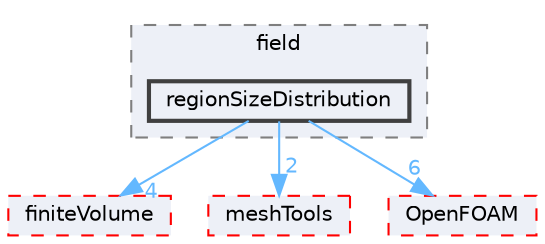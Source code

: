 digraph "src/functionObjects/field/regionSizeDistribution"
{
 // LATEX_PDF_SIZE
  bgcolor="transparent";
  edge [fontname=Helvetica,fontsize=10,labelfontname=Helvetica,labelfontsize=10];
  node [fontname=Helvetica,fontsize=10,shape=box,height=0.2,width=0.4];
  compound=true
  subgraph clusterdir_bae024cac12ddc6733a616261920a91f {
    graph [ bgcolor="#edf0f7", pencolor="grey50", label="field", fontname=Helvetica,fontsize=10 style="filled,dashed", URL="dir_bae024cac12ddc6733a616261920a91f.html",tooltip=""]
  dir_b2fd3aa2f960ab3496193d0952f1f038 [label="regionSizeDistribution", fillcolor="#edf0f7", color="grey25", style="filled,bold", URL="dir_b2fd3aa2f960ab3496193d0952f1f038.html",tooltip=""];
  }
  dir_9bd15774b555cf7259a6fa18f99fe99b [label="finiteVolume", fillcolor="#edf0f7", color="red", style="filled,dashed", URL="dir_9bd15774b555cf7259a6fa18f99fe99b.html",tooltip=""];
  dir_ae30ad0bef50cf391b24c614251bb9fd [label="meshTools", fillcolor="#edf0f7", color="red", style="filled,dashed", URL="dir_ae30ad0bef50cf391b24c614251bb9fd.html",tooltip=""];
  dir_c5473ff19b20e6ec4dfe5c310b3778a8 [label="OpenFOAM", fillcolor="#edf0f7", color="red", style="filled,dashed", URL="dir_c5473ff19b20e6ec4dfe5c310b3778a8.html",tooltip=""];
  dir_b2fd3aa2f960ab3496193d0952f1f038->dir_9bd15774b555cf7259a6fa18f99fe99b [headlabel="4", labeldistance=1.5 headhref="dir_003297_001387.html" href="dir_003297_001387.html" color="steelblue1" fontcolor="steelblue1"];
  dir_b2fd3aa2f960ab3496193d0952f1f038->dir_ae30ad0bef50cf391b24c614251bb9fd [headlabel="2", labeldistance=1.5 headhref="dir_003297_002382.html" href="dir_003297_002382.html" color="steelblue1" fontcolor="steelblue1"];
  dir_b2fd3aa2f960ab3496193d0952f1f038->dir_c5473ff19b20e6ec4dfe5c310b3778a8 [headlabel="6", labeldistance=1.5 headhref="dir_003297_002695.html" href="dir_003297_002695.html" color="steelblue1" fontcolor="steelblue1"];
}
